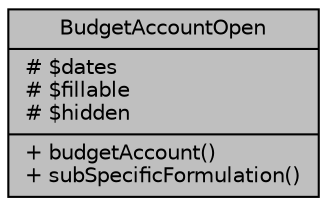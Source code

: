 digraph "BudgetAccountOpen"
{
 // LATEX_PDF_SIZE
  bgcolor="transparent";
  edge [fontname="Helvetica",fontsize="10",labelfontname="Helvetica",labelfontsize="10"];
  node [fontname="Helvetica",fontsize="10",shape=record];
  Node1 [label="{BudgetAccountOpen\n|# $dates\l# $fillable\l# $hidden\l|+ budgetAccount()\l+ subSpecificFormulation()\l}",height=0.2,width=0.4,color="black", fillcolor="grey75", style="filled", fontcolor="black",tooltip="Datos de cuentas formuladas en presupuesto."];
}
